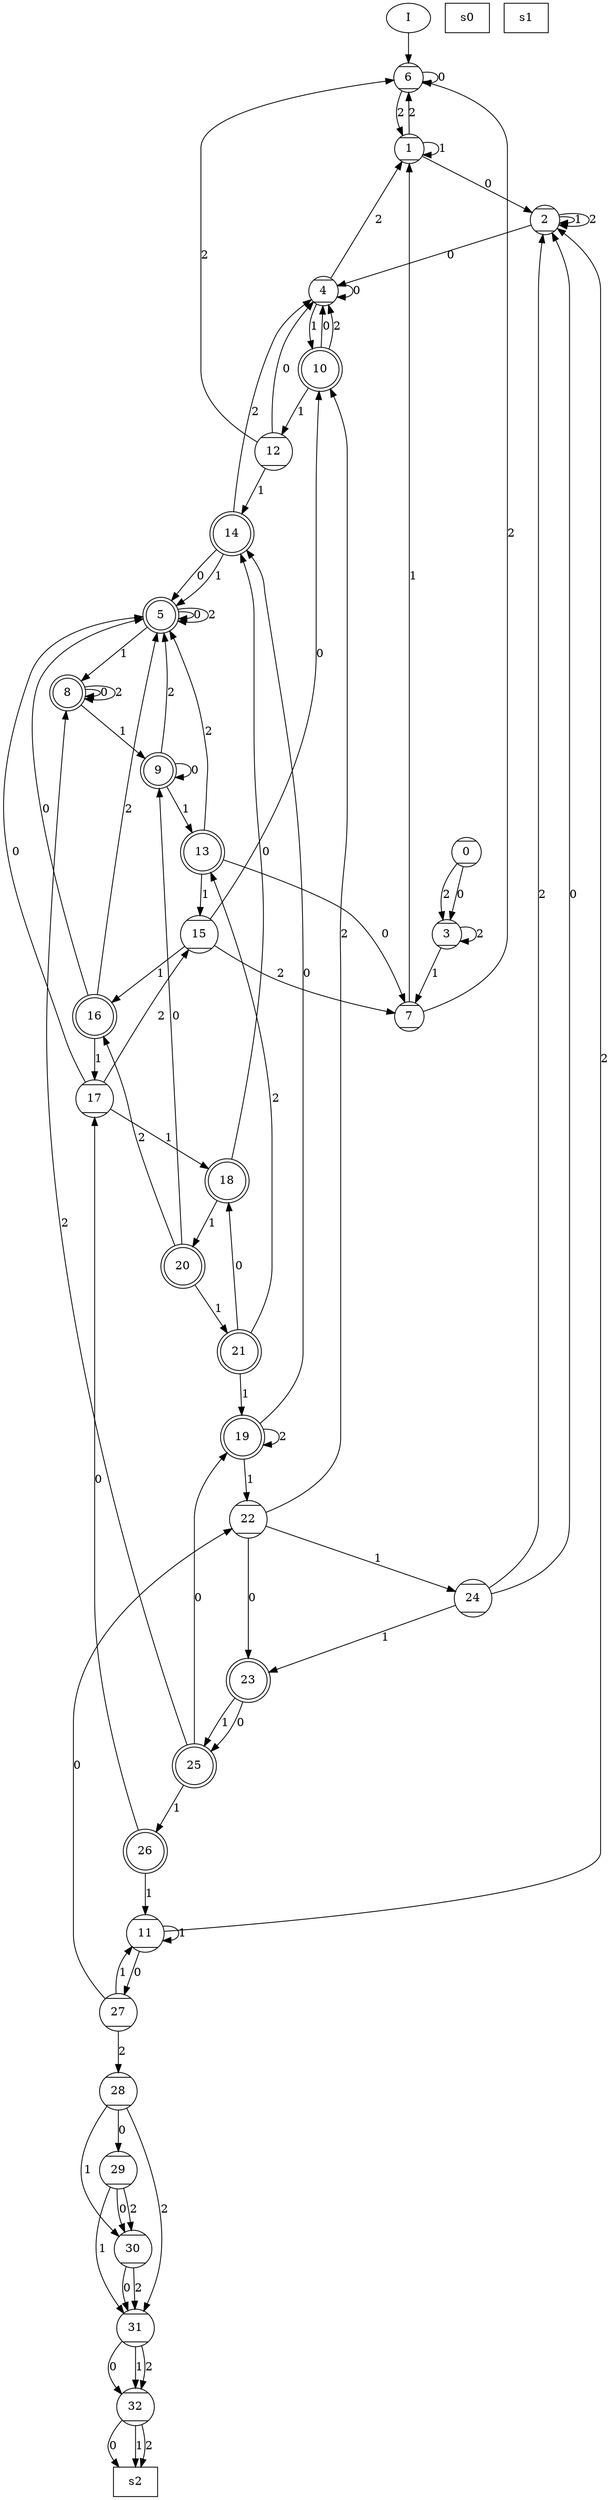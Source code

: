 digraph DFA {
		I -> 6;
		0 -> 3 [label="0"];
		1 -> 2 [label="0"];
		2 -> 4 [label="0"];
		4 -> 4 [label="0"];
		5 -> 5 [label="0"];
		6 -> 6 [label="0"];
		8 -> 8 [label="0"];
		9 -> 9 [label="0"];
		10 -> 4 [label="0"];
		11 -> 27 [label="0"];
		12 -> 4 [label="0"];
		13 -> 7 [label="0"];
		14 -> 5 [label="0"];
		15 -> 10 [label="0"];
		16 -> 5 [label="0"];
		17 -> 5 [label="0"];
		18 -> 14 [label="0"];
		19 -> 14 [label="0"];
		20 -> 9 [label="0"];
		21 -> 18 [label="0"];
		22 -> 23 [label="0"];
		23 -> 25 [label="0"];
		24 -> 2 [label="0"];
		25 -> 19 [label="0"];
		26 -> 17 [label="0"];
		27 -> 22 [label="0"];
		28 -> 29 [label="0"];
		29 -> 30 [label="0"];
		30 -> 31 [label="0"];
		31 -> 32 [label="0"];
		1 -> 1 [label="1"];
		2 -> 2 [label="1"];
		3 -> 7 [label="1"];
		4 -> 10 [label="1"];
		5 -> 8 [label="1"];
		7 -> 1 [label="1"];
		8 -> 9 [label="1"];
		9 -> 13 [label="1"];
		10 -> 12 [label="1"];
		11 -> 11 [label="1"];
		12 -> 14 [label="1"];
		13 -> 15 [label="1"];
		14 -> 5 [label="1"];
		15 -> 16 [label="1"];
		16 -> 17 [label="1"];
		17 -> 18 [label="1"];
		18 -> 20 [label="1"];
		19 -> 22 [label="1"];
		20 -> 21 [label="1"];
		21 -> 19 [label="1"];
		22 -> 24 [label="1"];
		23 -> 25 [label="1"];
		24 -> 23 [label="1"];
		25 -> 26 [label="1"];
		26 -> 11 [label="1"];
		27 -> 11 [label="1"];
		28 -> 30 [label="1"];
		29 -> 31 [label="1"];
		31 -> 32 [label="1"];
		0 -> 3 [label="2"];
		1 -> 6 [label="2"];
		2 -> 2 [label="2"];
		3 -> 3 [label="2"];
		4 -> 1 [label="2"];
		5 -> 5 [label="2"];
		6 -> 1 [label="2"];
		7 -> 6 [label="2"];
		8 -> 8 [label="2"];
		9 -> 5 [label="2"];
		10 -> 4 [label="2"];
		11 -> 2 [label="2"];
		12 -> 6 [label="2"];
		13 -> 5 [label="2"];
		14 -> 4 [label="2"];
		15 -> 7 [label="2"];
		16 -> 5 [label="2"];
		17 -> 15 [label="2"];
		19 -> 19 [label="2"];
		20 -> 16 [label="2"];
		21 -> 13 [label="2"];
		22 -> 10 [label="2"];
		24 -> 2 [label="2"];
		25 -> 8 [label="2"];
		27 -> 28 [label="2"];
		28 -> 31 [label="2"];
		29 -> 30 [label="2"];
		30 -> 31 [label="2"];
		31 -> 32 [label="2"];
		 32 -> s2 [label="0"];
		 32 -> s2 [label="1"];
		 32 -> s2 [label="2"];
	s0 [shape=box];
	s1 [shape=box];
	s2 [shape=box];
	0 [shape=Mcircle];
	1 [shape=Mcircle];
	2 [shape=Mcircle];
	3 [shape=Mcircle];
	4 [shape=Mcircle];
	5 [shape=doublecircle];
	6 [shape=Mcircle];
	7 [shape=Mcircle];
	8 [shape=doublecircle];
	9 [shape=doublecircle];
	10 [shape=doublecircle];
	11 [shape=Mcircle];
	12 [shape=Mcircle];
	13 [shape=doublecircle];
	14 [shape=doublecircle];
	15 [shape=Mcircle];
	16 [shape=doublecircle];
	17 [shape=Mcircle];
	18 [shape=doublecircle];
	19 [shape=doublecircle];
	20 [shape=doublecircle];
	21 [shape=doublecircle];
	22 [shape=Mcircle];
	23 [shape=doublecircle];
	24 [shape=Mcircle];
	25 [shape=doublecircle];
	26 [shape=doublecircle];
	27 [shape=Mcircle];
	28 [shape=Mcircle];
	29 [shape=Mcircle];
	30 [shape=Mcircle];
	31 [shape=Mcircle];
	32 [shape=Mcircle];
}
